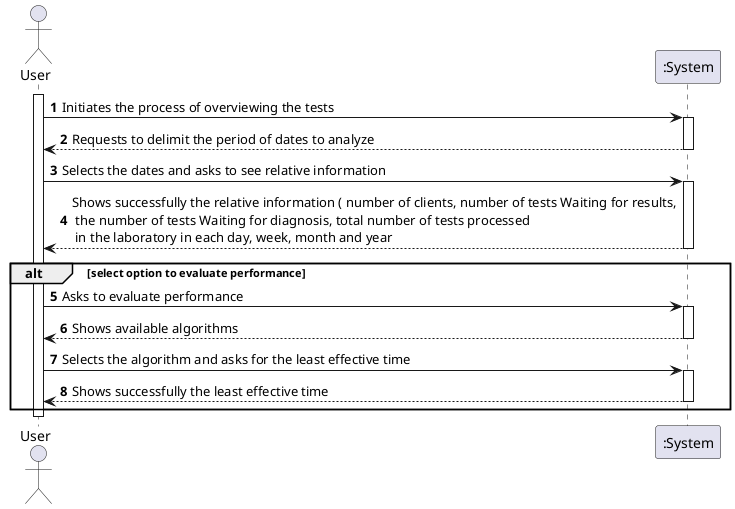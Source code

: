 @startuml
autonumber
actor "User" as User

activate User
User -> ":System" : Initiates the process of overviewing the tests
activate ":System"

":System" --> User : Requests to delimit the period of dates to analyze
deactivate ":System"

User -> ":System" : Selects the dates and asks to see relative information
activate ":System"

":System" --> User : Shows successfully the relative information ( number of clients, number of tests Waiting for results,\n the number of tests Waiting for diagnosis, total number of tests processed \n in the laboratory in each day, week, month and year
deactivate ":System"
alt select option to evaluate performance
User -> ":System" : Asks to evaluate performance
activate ":System"
":System" --> User : Shows available algorithms
deactivate ":System"

User -> ":System" : Selects the algorithm and asks for the least effective time
activate ":System"
":System" --> User : Shows successfully the least effective time
deactivate ":System"
end
deactivate User

@enduml